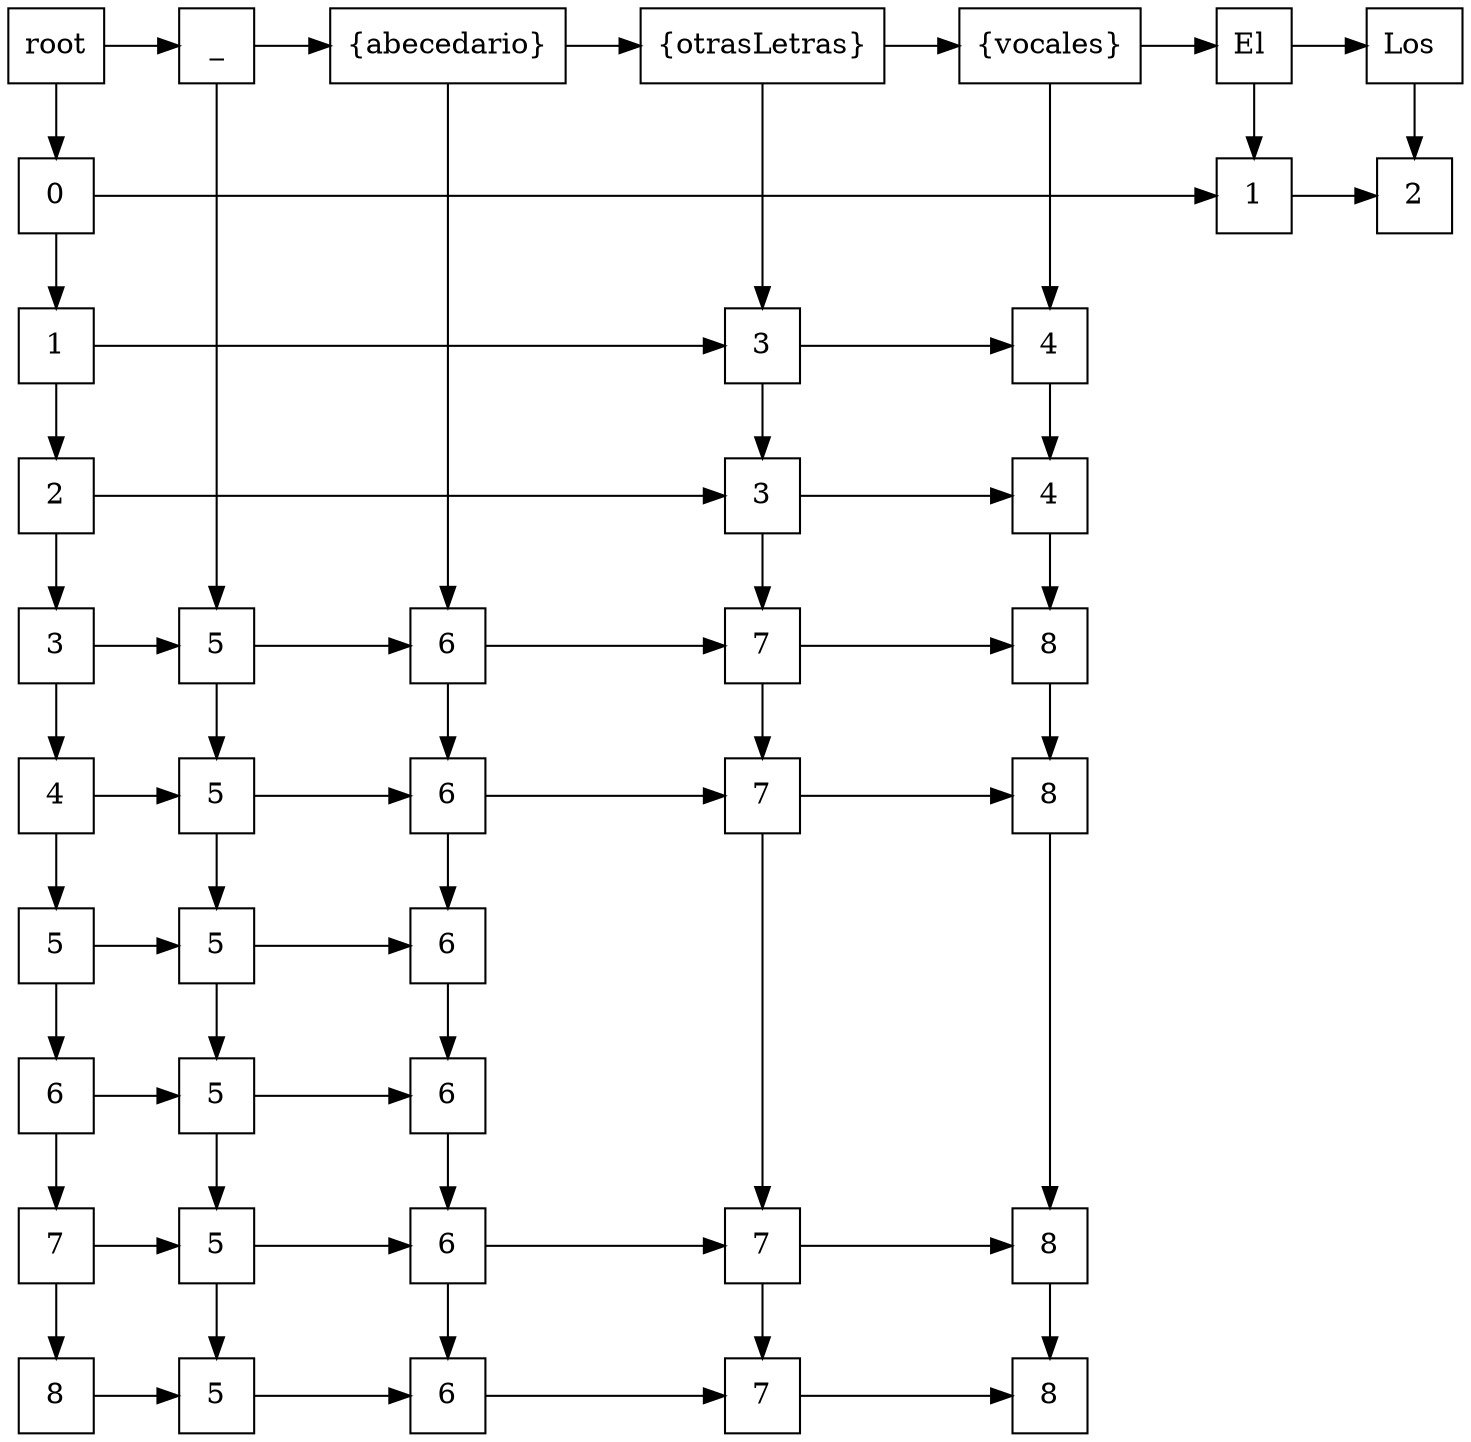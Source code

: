 digraph tabla{ 
 	rankdir=TB;
	node [shape=rectangle, height=0.5, width=0.5];
	graph[ nodesep = 0.5];
	x0[label="_"];
	x1[label="{abecedario}"];
	x2[label="{otrasLetras}"];
	x3[label="{vocales}"];
	x4[label="El "];
	x5[label="Los "];
	root[label="root"];
	y0[label="0"];
	y1[label="1"];
	y2[label="2"];
	y3[label="3"];
	y4[label="4"];
	y5[label="5"];
	y6[label="6"];
	y7[label="7"];
	y8[label="8"];
	root -> x0 -> x1 -> x2 -> x3 -> x4 -> x5
	root -> y0 -> y1 -> y2 -> y3 -> y4 -> y5 -> y6 -> y7 -> y8
	xy04[label="1"];
	xy05[label="2"];
	xy12[label="3"];
	xy13[label="4"];
	xy22[label="3"];
	xy23[label="4"];
	xy30[label="5"];
	xy31[label="6"];
	xy32[label="7"];
	xy33[label="8"];
	xy40[label="5"];
	xy41[label="6"];
	xy42[label="7"];
	xy43[label="8"];
	xy50[label="5"];
	xy51[label="6"];
	xy60[label="5"];
	xy61[label="6"];
	xy70[label="5"];
	xy71[label="6"];
	xy72[label="7"];
	xy73[label="8"];
	xy80[label="5"];
	xy81[label="6"];
	xy82[label="7"];
	xy83[label="8"];
	y0 -> xy04 -> 	xy05[constraint=false];
	y1 -> xy12 -> 	xy13[constraint=false];
	y2 -> xy22 -> 	xy23[constraint=false];
	y3 -> xy30 -> xy31 -> xy32 -> 	xy33[constraint=false];
	y4 -> xy40 -> xy41 -> xy42 -> 	xy43[constraint=false];
	y5 -> xy50 -> 	xy51[constraint=false];
	y6 -> xy60 -> 	xy61[constraint=false];
	y7 -> xy70 -> xy71 -> xy72 -> 	xy73[constraint=false];
	y8 -> xy80 -> xy81 -> xy82 -> 	xy83[constraint=false];
	x0 -> xy30 -> xy40 -> xy50 -> xy60 -> xy70 -> 	xy80;
	x1 -> xy31 -> xy41 -> xy51 -> xy61 -> xy71 -> 	xy81;
	x2 -> xy12 -> xy22 -> xy32 -> xy42 -> xy72 -> 	xy82;
	x3 -> xy13 -> xy23 -> xy33 -> xy43 -> xy73 -> 	xy83;
	x4 -> 	xy04;
	x5 -> 	xy05;
	{ rank=same;root;x0;x1;x2;x3;x4;x5}
	{ rank=same;y0;xy04;xy05}
	{ rank=same;y1;xy12;xy13}
	{ rank=same;y2;xy22;xy23}
	{ rank=same;y3;xy30;xy31;xy32;xy33}
	{ rank=same;y4;xy40;xy41;xy42;xy43}
	{ rank=same;y5;xy50;xy51}
	{ rank=same;y6;xy60;xy61}
	{ rank=same;y7;xy70;xy71;xy72;xy73}
	{ rank=same;y8;xy80;xy81;xy82;xy83}
}